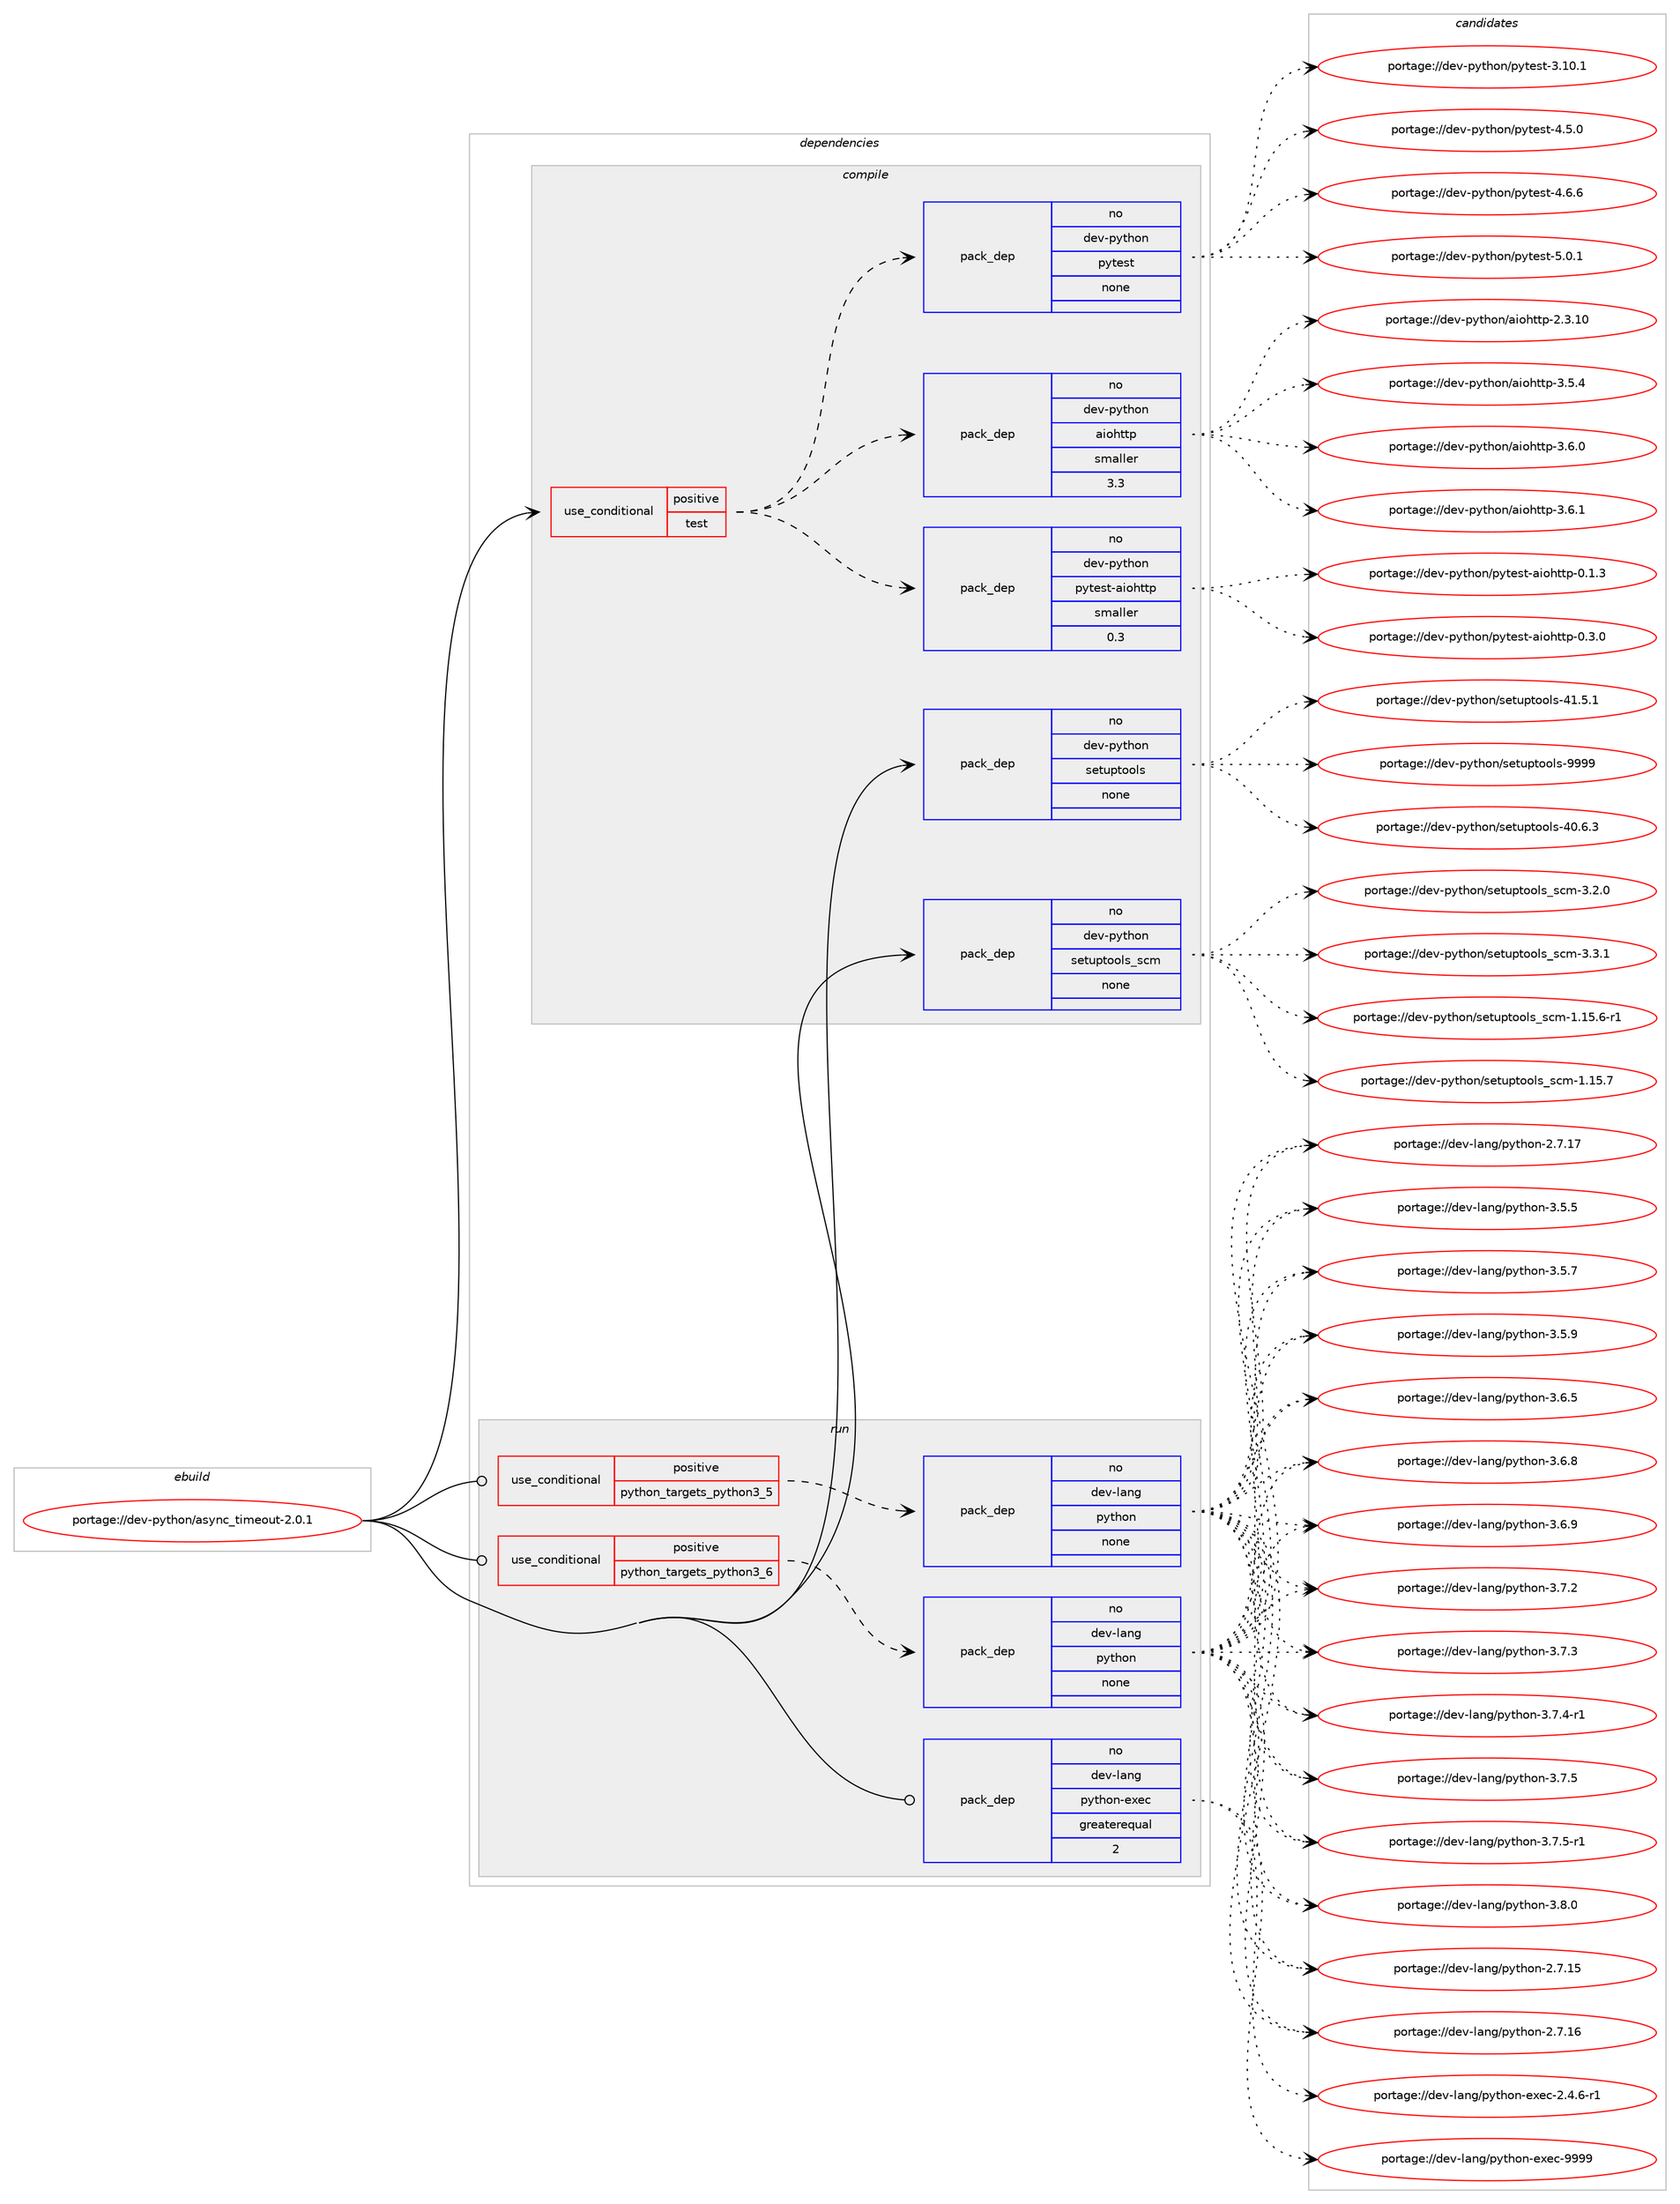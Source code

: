 digraph prolog {

# *************
# Graph options
# *************

newrank=true;
concentrate=true;
compound=true;
graph [rankdir=LR,fontname=Helvetica,fontsize=10,ranksep=1.5];#, ranksep=2.5, nodesep=0.2];
edge  [arrowhead=vee];
node  [fontname=Helvetica,fontsize=10];

# **********
# The ebuild
# **********

subgraph cluster_leftcol {
color=gray;
rank=same;
label=<<i>ebuild</i>>;
id [label="portage://dev-python/async_timeout-2.0.1", color=red, width=4, href="../dev-python/async_timeout-2.0.1.svg"];
}

# ****************
# The dependencies
# ****************

subgraph cluster_midcol {
color=gray;
label=<<i>dependencies</i>>;
subgraph cluster_compile {
fillcolor="#eeeeee";
style=filled;
label=<<i>compile</i>>;
subgraph cond25727 {
dependency130167 [label=<<TABLE BORDER="0" CELLBORDER="1" CELLSPACING="0" CELLPADDING="4"><TR><TD ROWSPAN="3" CELLPADDING="10">use_conditional</TD></TR><TR><TD>positive</TD></TR><TR><TD>test</TD></TR></TABLE>>, shape=none, color=red];
subgraph pack101139 {
dependency130168 [label=<<TABLE BORDER="0" CELLBORDER="1" CELLSPACING="0" CELLPADDING="4" WIDTH="220"><TR><TD ROWSPAN="6" CELLPADDING="30">pack_dep</TD></TR><TR><TD WIDTH="110">no</TD></TR><TR><TD>dev-python</TD></TR><TR><TD>aiohttp</TD></TR><TR><TD>smaller</TD></TR><TR><TD>3.3</TD></TR></TABLE>>, shape=none, color=blue];
}
dependency130167:e -> dependency130168:w [weight=20,style="dashed",arrowhead="vee"];
subgraph pack101140 {
dependency130169 [label=<<TABLE BORDER="0" CELLBORDER="1" CELLSPACING="0" CELLPADDING="4" WIDTH="220"><TR><TD ROWSPAN="6" CELLPADDING="30">pack_dep</TD></TR><TR><TD WIDTH="110">no</TD></TR><TR><TD>dev-python</TD></TR><TR><TD>pytest</TD></TR><TR><TD>none</TD></TR><TR><TD></TD></TR></TABLE>>, shape=none, color=blue];
}
dependency130167:e -> dependency130169:w [weight=20,style="dashed",arrowhead="vee"];
subgraph pack101141 {
dependency130170 [label=<<TABLE BORDER="0" CELLBORDER="1" CELLSPACING="0" CELLPADDING="4" WIDTH="220"><TR><TD ROWSPAN="6" CELLPADDING="30">pack_dep</TD></TR><TR><TD WIDTH="110">no</TD></TR><TR><TD>dev-python</TD></TR><TR><TD>pytest-aiohttp</TD></TR><TR><TD>smaller</TD></TR><TR><TD>0.3</TD></TR></TABLE>>, shape=none, color=blue];
}
dependency130167:e -> dependency130170:w [weight=20,style="dashed",arrowhead="vee"];
}
id:e -> dependency130167:w [weight=20,style="solid",arrowhead="vee"];
subgraph pack101142 {
dependency130171 [label=<<TABLE BORDER="0" CELLBORDER="1" CELLSPACING="0" CELLPADDING="4" WIDTH="220"><TR><TD ROWSPAN="6" CELLPADDING="30">pack_dep</TD></TR><TR><TD WIDTH="110">no</TD></TR><TR><TD>dev-python</TD></TR><TR><TD>setuptools</TD></TR><TR><TD>none</TD></TR><TR><TD></TD></TR></TABLE>>, shape=none, color=blue];
}
id:e -> dependency130171:w [weight=20,style="solid",arrowhead="vee"];
subgraph pack101143 {
dependency130172 [label=<<TABLE BORDER="0" CELLBORDER="1" CELLSPACING="0" CELLPADDING="4" WIDTH="220"><TR><TD ROWSPAN="6" CELLPADDING="30">pack_dep</TD></TR><TR><TD WIDTH="110">no</TD></TR><TR><TD>dev-python</TD></TR><TR><TD>setuptools_scm</TD></TR><TR><TD>none</TD></TR><TR><TD></TD></TR></TABLE>>, shape=none, color=blue];
}
id:e -> dependency130172:w [weight=20,style="solid",arrowhead="vee"];
}
subgraph cluster_compileandrun {
fillcolor="#eeeeee";
style=filled;
label=<<i>compile and run</i>>;
}
subgraph cluster_run {
fillcolor="#eeeeee";
style=filled;
label=<<i>run</i>>;
subgraph cond25728 {
dependency130173 [label=<<TABLE BORDER="0" CELLBORDER="1" CELLSPACING="0" CELLPADDING="4"><TR><TD ROWSPAN="3" CELLPADDING="10">use_conditional</TD></TR><TR><TD>positive</TD></TR><TR><TD>python_targets_python3_5</TD></TR></TABLE>>, shape=none, color=red];
subgraph pack101144 {
dependency130174 [label=<<TABLE BORDER="0" CELLBORDER="1" CELLSPACING="0" CELLPADDING="4" WIDTH="220"><TR><TD ROWSPAN="6" CELLPADDING="30">pack_dep</TD></TR><TR><TD WIDTH="110">no</TD></TR><TR><TD>dev-lang</TD></TR><TR><TD>python</TD></TR><TR><TD>none</TD></TR><TR><TD></TD></TR></TABLE>>, shape=none, color=blue];
}
dependency130173:e -> dependency130174:w [weight=20,style="dashed",arrowhead="vee"];
}
id:e -> dependency130173:w [weight=20,style="solid",arrowhead="odot"];
subgraph cond25729 {
dependency130175 [label=<<TABLE BORDER="0" CELLBORDER="1" CELLSPACING="0" CELLPADDING="4"><TR><TD ROWSPAN="3" CELLPADDING="10">use_conditional</TD></TR><TR><TD>positive</TD></TR><TR><TD>python_targets_python3_6</TD></TR></TABLE>>, shape=none, color=red];
subgraph pack101145 {
dependency130176 [label=<<TABLE BORDER="0" CELLBORDER="1" CELLSPACING="0" CELLPADDING="4" WIDTH="220"><TR><TD ROWSPAN="6" CELLPADDING="30">pack_dep</TD></TR><TR><TD WIDTH="110">no</TD></TR><TR><TD>dev-lang</TD></TR><TR><TD>python</TD></TR><TR><TD>none</TD></TR><TR><TD></TD></TR></TABLE>>, shape=none, color=blue];
}
dependency130175:e -> dependency130176:w [weight=20,style="dashed",arrowhead="vee"];
}
id:e -> dependency130175:w [weight=20,style="solid",arrowhead="odot"];
subgraph pack101146 {
dependency130177 [label=<<TABLE BORDER="0" CELLBORDER="1" CELLSPACING="0" CELLPADDING="4" WIDTH="220"><TR><TD ROWSPAN="6" CELLPADDING="30">pack_dep</TD></TR><TR><TD WIDTH="110">no</TD></TR><TR><TD>dev-lang</TD></TR><TR><TD>python-exec</TD></TR><TR><TD>greaterequal</TD></TR><TR><TD>2</TD></TR></TABLE>>, shape=none, color=blue];
}
id:e -> dependency130177:w [weight=20,style="solid",arrowhead="odot"];
}
}

# **************
# The candidates
# **************

subgraph cluster_choices {
rank=same;
color=gray;
label=<<i>candidates</i>>;

subgraph choice101139 {
color=black;
nodesep=1;
choiceportage10010111845112121116104111110479710511110411611611245504651464948 [label="portage://dev-python/aiohttp-2.3.10", color=red, width=4,href="../dev-python/aiohttp-2.3.10.svg"];
choiceportage100101118451121211161041111104797105111104116116112455146534652 [label="portage://dev-python/aiohttp-3.5.4", color=red, width=4,href="../dev-python/aiohttp-3.5.4.svg"];
choiceportage100101118451121211161041111104797105111104116116112455146544648 [label="portage://dev-python/aiohttp-3.6.0", color=red, width=4,href="../dev-python/aiohttp-3.6.0.svg"];
choiceportage100101118451121211161041111104797105111104116116112455146544649 [label="portage://dev-python/aiohttp-3.6.1", color=red, width=4,href="../dev-python/aiohttp-3.6.1.svg"];
dependency130168:e -> choiceportage10010111845112121116104111110479710511110411611611245504651464948:w [style=dotted,weight="100"];
dependency130168:e -> choiceportage100101118451121211161041111104797105111104116116112455146534652:w [style=dotted,weight="100"];
dependency130168:e -> choiceportage100101118451121211161041111104797105111104116116112455146544648:w [style=dotted,weight="100"];
dependency130168:e -> choiceportage100101118451121211161041111104797105111104116116112455146544649:w [style=dotted,weight="100"];
}
subgraph choice101140 {
color=black;
nodesep=1;
choiceportage100101118451121211161041111104711212111610111511645514649484649 [label="portage://dev-python/pytest-3.10.1", color=red, width=4,href="../dev-python/pytest-3.10.1.svg"];
choiceportage1001011184511212111610411111047112121116101115116455246534648 [label="portage://dev-python/pytest-4.5.0", color=red, width=4,href="../dev-python/pytest-4.5.0.svg"];
choiceportage1001011184511212111610411111047112121116101115116455246544654 [label="portage://dev-python/pytest-4.6.6", color=red, width=4,href="../dev-python/pytest-4.6.6.svg"];
choiceportage1001011184511212111610411111047112121116101115116455346484649 [label="portage://dev-python/pytest-5.0.1", color=red, width=4,href="../dev-python/pytest-5.0.1.svg"];
dependency130169:e -> choiceportage100101118451121211161041111104711212111610111511645514649484649:w [style=dotted,weight="100"];
dependency130169:e -> choiceportage1001011184511212111610411111047112121116101115116455246534648:w [style=dotted,weight="100"];
dependency130169:e -> choiceportage1001011184511212111610411111047112121116101115116455246544654:w [style=dotted,weight="100"];
dependency130169:e -> choiceportage1001011184511212111610411111047112121116101115116455346484649:w [style=dotted,weight="100"];
}
subgraph choice101141 {
color=black;
nodesep=1;
choiceportage10010111845112121116104111110471121211161011151164597105111104116116112454846494651 [label="portage://dev-python/pytest-aiohttp-0.1.3", color=red, width=4,href="../dev-python/pytest-aiohttp-0.1.3.svg"];
choiceportage10010111845112121116104111110471121211161011151164597105111104116116112454846514648 [label="portage://dev-python/pytest-aiohttp-0.3.0", color=red, width=4,href="../dev-python/pytest-aiohttp-0.3.0.svg"];
dependency130170:e -> choiceportage10010111845112121116104111110471121211161011151164597105111104116116112454846494651:w [style=dotted,weight="100"];
dependency130170:e -> choiceportage10010111845112121116104111110471121211161011151164597105111104116116112454846514648:w [style=dotted,weight="100"];
}
subgraph choice101142 {
color=black;
nodesep=1;
choiceportage100101118451121211161041111104711510111611711211611111110811545524846544651 [label="portage://dev-python/setuptools-40.6.3", color=red, width=4,href="../dev-python/setuptools-40.6.3.svg"];
choiceportage100101118451121211161041111104711510111611711211611111110811545524946534649 [label="portage://dev-python/setuptools-41.5.1", color=red, width=4,href="../dev-python/setuptools-41.5.1.svg"];
choiceportage10010111845112121116104111110471151011161171121161111111081154557575757 [label="portage://dev-python/setuptools-9999", color=red, width=4,href="../dev-python/setuptools-9999.svg"];
dependency130171:e -> choiceportage100101118451121211161041111104711510111611711211611111110811545524846544651:w [style=dotted,weight="100"];
dependency130171:e -> choiceportage100101118451121211161041111104711510111611711211611111110811545524946534649:w [style=dotted,weight="100"];
dependency130171:e -> choiceportage10010111845112121116104111110471151011161171121161111111081154557575757:w [style=dotted,weight="100"];
}
subgraph choice101143 {
color=black;
nodesep=1;
choiceportage10010111845112121116104111110471151011161171121161111111081159511599109454946495346544511449 [label="portage://dev-python/setuptools_scm-1.15.6-r1", color=red, width=4,href="../dev-python/setuptools_scm-1.15.6-r1.svg"];
choiceportage1001011184511212111610411111047115101116117112116111111108115951159910945494649534655 [label="portage://dev-python/setuptools_scm-1.15.7", color=red, width=4,href="../dev-python/setuptools_scm-1.15.7.svg"];
choiceportage10010111845112121116104111110471151011161171121161111111081159511599109455146504648 [label="portage://dev-python/setuptools_scm-3.2.0", color=red, width=4,href="../dev-python/setuptools_scm-3.2.0.svg"];
choiceportage10010111845112121116104111110471151011161171121161111111081159511599109455146514649 [label="portage://dev-python/setuptools_scm-3.3.1", color=red, width=4,href="../dev-python/setuptools_scm-3.3.1.svg"];
dependency130172:e -> choiceportage10010111845112121116104111110471151011161171121161111111081159511599109454946495346544511449:w [style=dotted,weight="100"];
dependency130172:e -> choiceportage1001011184511212111610411111047115101116117112116111111108115951159910945494649534655:w [style=dotted,weight="100"];
dependency130172:e -> choiceportage10010111845112121116104111110471151011161171121161111111081159511599109455146504648:w [style=dotted,weight="100"];
dependency130172:e -> choiceportage10010111845112121116104111110471151011161171121161111111081159511599109455146514649:w [style=dotted,weight="100"];
}
subgraph choice101144 {
color=black;
nodesep=1;
choiceportage10010111845108971101034711212111610411111045504655464953 [label="portage://dev-lang/python-2.7.15", color=red, width=4,href="../dev-lang/python-2.7.15.svg"];
choiceportage10010111845108971101034711212111610411111045504655464954 [label="portage://dev-lang/python-2.7.16", color=red, width=4,href="../dev-lang/python-2.7.16.svg"];
choiceportage10010111845108971101034711212111610411111045504655464955 [label="portage://dev-lang/python-2.7.17", color=red, width=4,href="../dev-lang/python-2.7.17.svg"];
choiceportage100101118451089711010347112121116104111110455146534653 [label="portage://dev-lang/python-3.5.5", color=red, width=4,href="../dev-lang/python-3.5.5.svg"];
choiceportage100101118451089711010347112121116104111110455146534655 [label="portage://dev-lang/python-3.5.7", color=red, width=4,href="../dev-lang/python-3.5.7.svg"];
choiceportage100101118451089711010347112121116104111110455146534657 [label="portage://dev-lang/python-3.5.9", color=red, width=4,href="../dev-lang/python-3.5.9.svg"];
choiceportage100101118451089711010347112121116104111110455146544653 [label="portage://dev-lang/python-3.6.5", color=red, width=4,href="../dev-lang/python-3.6.5.svg"];
choiceportage100101118451089711010347112121116104111110455146544656 [label="portage://dev-lang/python-3.6.8", color=red, width=4,href="../dev-lang/python-3.6.8.svg"];
choiceportage100101118451089711010347112121116104111110455146544657 [label="portage://dev-lang/python-3.6.9", color=red, width=4,href="../dev-lang/python-3.6.9.svg"];
choiceportage100101118451089711010347112121116104111110455146554650 [label="portage://dev-lang/python-3.7.2", color=red, width=4,href="../dev-lang/python-3.7.2.svg"];
choiceportage100101118451089711010347112121116104111110455146554651 [label="portage://dev-lang/python-3.7.3", color=red, width=4,href="../dev-lang/python-3.7.3.svg"];
choiceportage1001011184510897110103471121211161041111104551465546524511449 [label="portage://dev-lang/python-3.7.4-r1", color=red, width=4,href="../dev-lang/python-3.7.4-r1.svg"];
choiceportage100101118451089711010347112121116104111110455146554653 [label="portage://dev-lang/python-3.7.5", color=red, width=4,href="../dev-lang/python-3.7.5.svg"];
choiceportage1001011184510897110103471121211161041111104551465546534511449 [label="portage://dev-lang/python-3.7.5-r1", color=red, width=4,href="../dev-lang/python-3.7.5-r1.svg"];
choiceportage100101118451089711010347112121116104111110455146564648 [label="portage://dev-lang/python-3.8.0", color=red, width=4,href="../dev-lang/python-3.8.0.svg"];
dependency130174:e -> choiceportage10010111845108971101034711212111610411111045504655464953:w [style=dotted,weight="100"];
dependency130174:e -> choiceportage10010111845108971101034711212111610411111045504655464954:w [style=dotted,weight="100"];
dependency130174:e -> choiceportage10010111845108971101034711212111610411111045504655464955:w [style=dotted,weight="100"];
dependency130174:e -> choiceportage100101118451089711010347112121116104111110455146534653:w [style=dotted,weight="100"];
dependency130174:e -> choiceportage100101118451089711010347112121116104111110455146534655:w [style=dotted,weight="100"];
dependency130174:e -> choiceportage100101118451089711010347112121116104111110455146534657:w [style=dotted,weight="100"];
dependency130174:e -> choiceportage100101118451089711010347112121116104111110455146544653:w [style=dotted,weight="100"];
dependency130174:e -> choiceportage100101118451089711010347112121116104111110455146544656:w [style=dotted,weight="100"];
dependency130174:e -> choiceportage100101118451089711010347112121116104111110455146544657:w [style=dotted,weight="100"];
dependency130174:e -> choiceportage100101118451089711010347112121116104111110455146554650:w [style=dotted,weight="100"];
dependency130174:e -> choiceportage100101118451089711010347112121116104111110455146554651:w [style=dotted,weight="100"];
dependency130174:e -> choiceportage1001011184510897110103471121211161041111104551465546524511449:w [style=dotted,weight="100"];
dependency130174:e -> choiceportage100101118451089711010347112121116104111110455146554653:w [style=dotted,weight="100"];
dependency130174:e -> choiceportage1001011184510897110103471121211161041111104551465546534511449:w [style=dotted,weight="100"];
dependency130174:e -> choiceportage100101118451089711010347112121116104111110455146564648:w [style=dotted,weight="100"];
}
subgraph choice101145 {
color=black;
nodesep=1;
choiceportage10010111845108971101034711212111610411111045504655464953 [label="portage://dev-lang/python-2.7.15", color=red, width=4,href="../dev-lang/python-2.7.15.svg"];
choiceportage10010111845108971101034711212111610411111045504655464954 [label="portage://dev-lang/python-2.7.16", color=red, width=4,href="../dev-lang/python-2.7.16.svg"];
choiceportage10010111845108971101034711212111610411111045504655464955 [label="portage://dev-lang/python-2.7.17", color=red, width=4,href="../dev-lang/python-2.7.17.svg"];
choiceportage100101118451089711010347112121116104111110455146534653 [label="portage://dev-lang/python-3.5.5", color=red, width=4,href="../dev-lang/python-3.5.5.svg"];
choiceportage100101118451089711010347112121116104111110455146534655 [label="portage://dev-lang/python-3.5.7", color=red, width=4,href="../dev-lang/python-3.5.7.svg"];
choiceportage100101118451089711010347112121116104111110455146534657 [label="portage://dev-lang/python-3.5.9", color=red, width=4,href="../dev-lang/python-3.5.9.svg"];
choiceportage100101118451089711010347112121116104111110455146544653 [label="portage://dev-lang/python-3.6.5", color=red, width=4,href="../dev-lang/python-3.6.5.svg"];
choiceportage100101118451089711010347112121116104111110455146544656 [label="portage://dev-lang/python-3.6.8", color=red, width=4,href="../dev-lang/python-3.6.8.svg"];
choiceportage100101118451089711010347112121116104111110455146544657 [label="portage://dev-lang/python-3.6.9", color=red, width=4,href="../dev-lang/python-3.6.9.svg"];
choiceportage100101118451089711010347112121116104111110455146554650 [label="portage://dev-lang/python-3.7.2", color=red, width=4,href="../dev-lang/python-3.7.2.svg"];
choiceportage100101118451089711010347112121116104111110455146554651 [label="portage://dev-lang/python-3.7.3", color=red, width=4,href="../dev-lang/python-3.7.3.svg"];
choiceportage1001011184510897110103471121211161041111104551465546524511449 [label="portage://dev-lang/python-3.7.4-r1", color=red, width=4,href="../dev-lang/python-3.7.4-r1.svg"];
choiceportage100101118451089711010347112121116104111110455146554653 [label="portage://dev-lang/python-3.7.5", color=red, width=4,href="../dev-lang/python-3.7.5.svg"];
choiceportage1001011184510897110103471121211161041111104551465546534511449 [label="portage://dev-lang/python-3.7.5-r1", color=red, width=4,href="../dev-lang/python-3.7.5-r1.svg"];
choiceportage100101118451089711010347112121116104111110455146564648 [label="portage://dev-lang/python-3.8.0", color=red, width=4,href="../dev-lang/python-3.8.0.svg"];
dependency130176:e -> choiceportage10010111845108971101034711212111610411111045504655464953:w [style=dotted,weight="100"];
dependency130176:e -> choiceportage10010111845108971101034711212111610411111045504655464954:w [style=dotted,weight="100"];
dependency130176:e -> choiceportage10010111845108971101034711212111610411111045504655464955:w [style=dotted,weight="100"];
dependency130176:e -> choiceportage100101118451089711010347112121116104111110455146534653:w [style=dotted,weight="100"];
dependency130176:e -> choiceportage100101118451089711010347112121116104111110455146534655:w [style=dotted,weight="100"];
dependency130176:e -> choiceportage100101118451089711010347112121116104111110455146534657:w [style=dotted,weight="100"];
dependency130176:e -> choiceportage100101118451089711010347112121116104111110455146544653:w [style=dotted,weight="100"];
dependency130176:e -> choiceportage100101118451089711010347112121116104111110455146544656:w [style=dotted,weight="100"];
dependency130176:e -> choiceportage100101118451089711010347112121116104111110455146544657:w [style=dotted,weight="100"];
dependency130176:e -> choiceportage100101118451089711010347112121116104111110455146554650:w [style=dotted,weight="100"];
dependency130176:e -> choiceportage100101118451089711010347112121116104111110455146554651:w [style=dotted,weight="100"];
dependency130176:e -> choiceportage1001011184510897110103471121211161041111104551465546524511449:w [style=dotted,weight="100"];
dependency130176:e -> choiceportage100101118451089711010347112121116104111110455146554653:w [style=dotted,weight="100"];
dependency130176:e -> choiceportage1001011184510897110103471121211161041111104551465546534511449:w [style=dotted,weight="100"];
dependency130176:e -> choiceportage100101118451089711010347112121116104111110455146564648:w [style=dotted,weight="100"];
}
subgraph choice101146 {
color=black;
nodesep=1;
choiceportage10010111845108971101034711212111610411111045101120101994550465246544511449 [label="portage://dev-lang/python-exec-2.4.6-r1", color=red, width=4,href="../dev-lang/python-exec-2.4.6-r1.svg"];
choiceportage10010111845108971101034711212111610411111045101120101994557575757 [label="portage://dev-lang/python-exec-9999", color=red, width=4,href="../dev-lang/python-exec-9999.svg"];
dependency130177:e -> choiceportage10010111845108971101034711212111610411111045101120101994550465246544511449:w [style=dotted,weight="100"];
dependency130177:e -> choiceportage10010111845108971101034711212111610411111045101120101994557575757:w [style=dotted,weight="100"];
}
}

}
